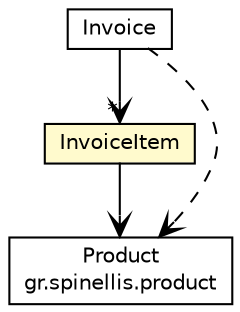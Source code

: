 #!/usr/local/bin/dot
#
# Class diagram 
# Generated by UMLGraph version 281411 (http://www.spinellis.gr/umlgraph/)
#

digraph G {
graph [fontnames="svg"]
edge [fontname="Helvetica",fontsize=10,labelfontname="Helvetica",labelfontsize=10,color="black"];
node [fontname="Helvetica",fontcolor="black",fontsize=10,shape=plaintext,margin=0,width=0,height=0];
nodesep=0.25;
ranksep=0.5;
// gr.spinellis.invoice.InvoiceItem
c52 [label=<<table title="gr.spinellis.invoice.InvoiceItem" border="0" cellborder="1" cellspacing="0" cellpadding="2" bgcolor="lemonChiffon" href="InvoiceItem.html" target="_parent"><tr><td><table border="0" cellspacing="0" cellpadding="1"><tr><td align="center" balign="center"> InvoiceItem </td></tr></table></td></tr></table>>, URL="InvoiceItem.html"];
// gr.spinellis.invoice.Invoice
c53 [label=<<table title="gr.spinellis.invoice.Invoice" border="0" cellborder="1" cellspacing="0" cellpadding="2" href="Invoice.html" target="_parent"><tr><td><table border="0" cellspacing="0" cellpadding="1"><tr><td align="center" balign="center"> Invoice </td></tr></table></td></tr></table>>, URL="Invoice.html"];
// gr.spinellis.product.Product
c54 [label=<<table title="gr.spinellis.product.Product" border="0" cellborder="1" cellspacing="0" cellpadding="2" href="../product/Product.html" target="_parent"><tr><td><table border="0" cellspacing="0" cellpadding="1"><tr><td align="center" balign="center"> Product </td></tr><tr><td align="center" balign="center"> gr.spinellis.product </td></tr></table></td></tr></table>>, URL="../product/Product.html"];
// gr.spinellis.invoice.InvoiceItem navassoc gr.spinellis.product.Product
c52 -> c54 [arrowhead=open,weight=1];
// gr.spinellis.invoice.Invoice navassoc gr.spinellis.invoice.InvoiceItem
c53 -> c52 [arrowhead=open,weight=1,headlabel="*"];
// gr.spinellis.invoice.Invoice depend gr.spinellis.product.Product
c53 -> c54 [arrowhead=open,style=dashed,weight=0];
}

